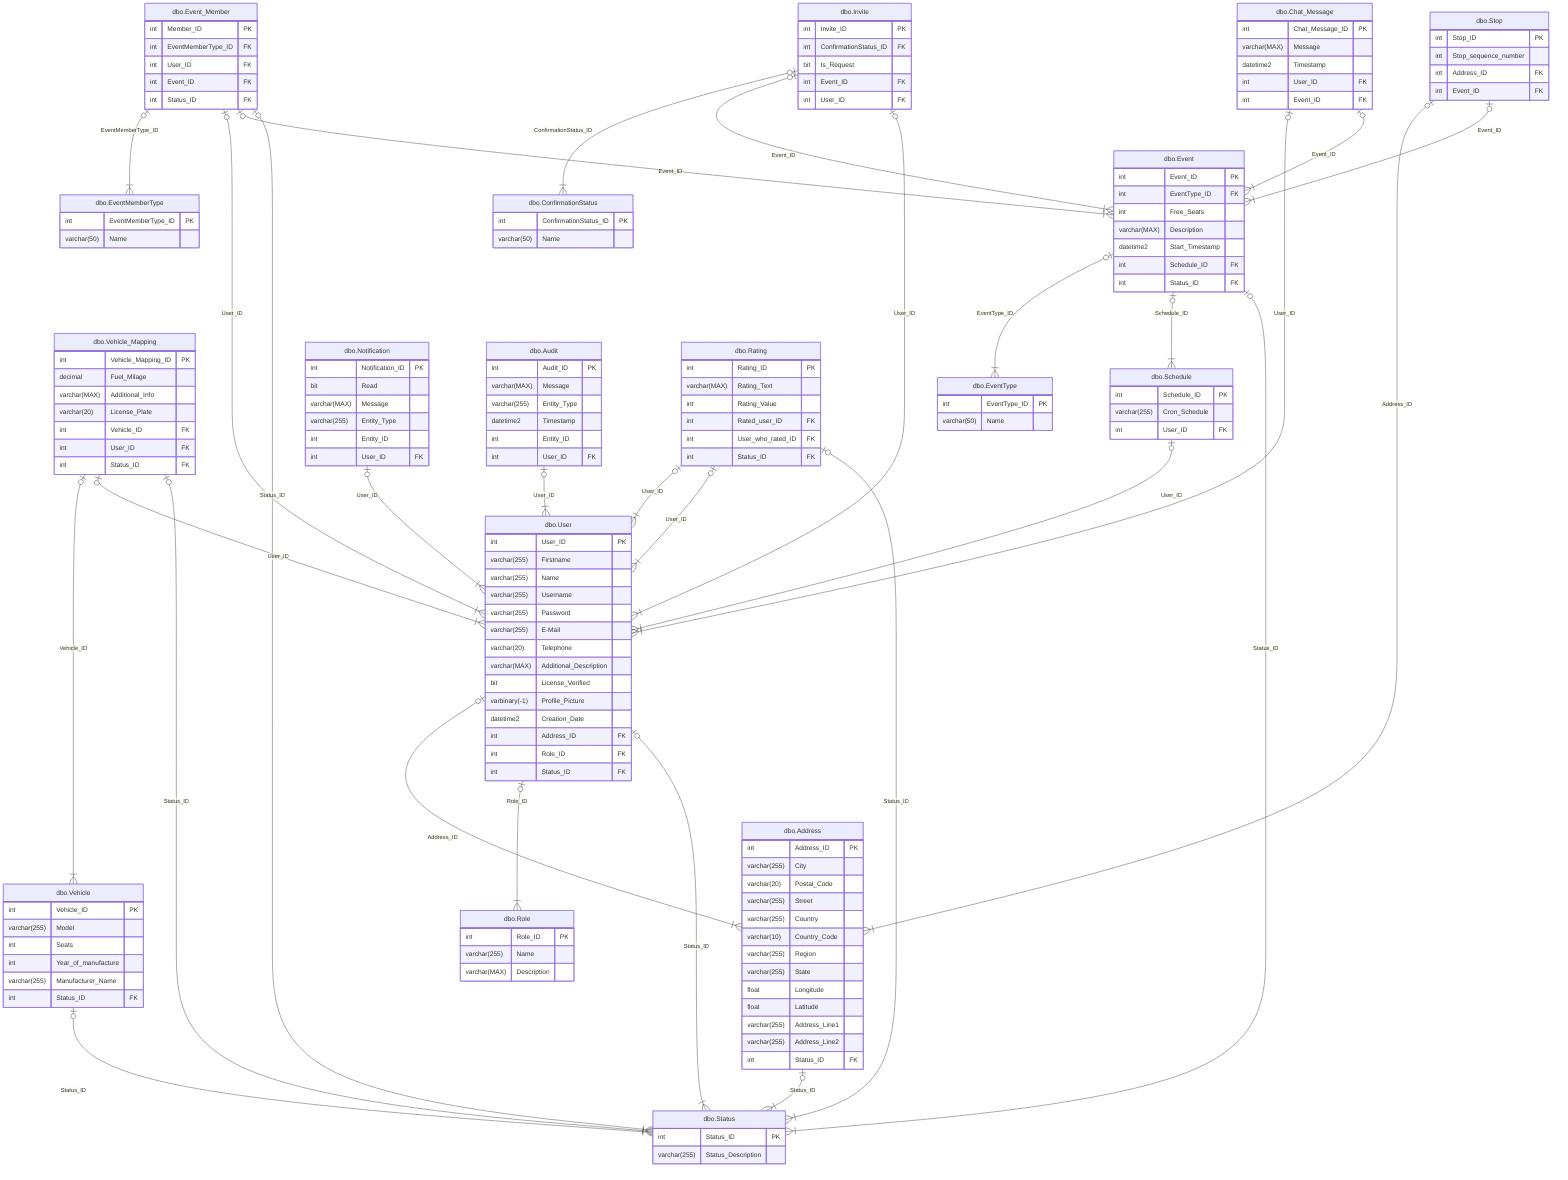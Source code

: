 erDiagram

"dbo.Status" {
    int Status_ID "PK"
          varchar(255) Status_Description ""
}

"dbo.Role" {
    int Role_ID "PK"
          varchar(255) Name ""
          varchar(MAX) Description ""
}

"dbo.Address" {
    int Address_ID "PK"
          varchar(255) City ""
          varchar(20) Postal_Code ""
          varchar(255) Street ""
          varchar(255) Country ""
          varchar(10) Country_Code ""
          varchar(255) Region ""
          varchar(255) State ""
          float Longitude ""
          float Latitude ""
          varchar(255) Address_Line1 ""
          varchar(255) Address_Line2 ""
          int Status_ID "FK"
}

"dbo.User" {
    int User_ID "PK"
          varchar(255) Firstname ""
          varchar(255) Name ""
          varchar(255) Username ""
          varchar(255) Password ""
          varchar(255) E-Mail ""
          varchar(20) Telephone ""
          varchar(MAX) Additional_Description ""
          bit License_Verified ""
          varbinary(-1) Profile_Picture ""
          datetime2 Creation_Date ""
          int Address_ID "FK"
          int Role_ID "FK"
          int Status_ID "FK"

}
"dbo.Vehicle" {
    int Vehicle_ID "PK"
          varchar(255) Model ""
          int Seats ""
          int Year_of_manufacture ""
          varchar(255) Manufacturer_Name ""
          int Status_ID "FK"
}

"dbo.Vehicle_Mapping" {
    int Vehicle_Mapping_ID "PK"
          decimal Fuel_Milage ""
          varchar(MAX) Additional_Info ""
          varchar(20) License_Plate ""
          int Vehicle_ID "FK"
          int User_ID "FK"
          int Status_ID "FK"
}

"dbo.Schedule" {
    int Schedule_ID "PK"
          varchar(255) Cron_Schedule ""
          int User_ID "FK"
}

"dbo.EventType" {
    int EventType_ID "PK"
          varchar(50) Name ""
}

"dbo.Event" {
    int Event_ID "PK"
          int EventType_ID "FK"
          int Free_Seats ""
          varchar(MAX) Description ""
          datetime2 Start_Timestamp ""
          int Schedule_ID "FK"
          int Status_ID "FK"
}

"dbo.EventMemberType" {
    int EventMemberType_ID "PK"
          varchar(50) Name ""
}

"dbo.Event_Member" {
    int Member_ID "PK"
          int EventMemberType_ID "FK"
          int User_ID "FK"
          int Event_ID "FK"
          int Status_ID "FK"
}

"dbo.Chat_Message" {
    int Chat_Message_ID "PK"
          varchar(MAX) Message ""
          datetime2 Timestamp ""
          int User_ID "FK"
          int Event_ID "FK"
}

"dbo.ConfirmationStatus" {
    int ConfirmationStatus_ID "PK"
          varchar(50) Name ""
}

"dbo.Invite" {
    int Invite_ID "PK"
          int ConfirmationStatus_ID "FK"
          bit Is_Request ""
          int Event_ID "FK"
          int User_ID "FK"
}

"dbo.Notification" {
    int Notification_ID "PK"
          bit Read ""
          varchar(MAX) Message ""
          varchar(255) Entity_Type ""
          int Entity_ID ""
          int User_ID "FK"
}

"dbo.Stop" {
    int Stop_ID "PK"
          int Stop_sequence_number ""
          int Address_ID "FK"
          int Event_ID "FK"
}

"dbo.Audit" {
    int Audit_ID "PK"
          varchar(MAX) Message ""
          varchar(255) Entity_Type ""
          datetime2 Timestamp ""
          int Entity_ID ""
          int User_ID "FK"
}

"dbo.Rating" {
    int Rating_ID "PK"
          varchar(MAX) Rating_Text ""
          int Rating_Value ""
          int Rated_user_ID "FK"
          int User_who_rated_ID "FK"
          int Status_ID "FK"
}

"dbo.Address" |o--|{ "dbo.Status": "Status_ID"
"dbo.User" |o--|{ "dbo.Address": "Address_ID"
"dbo.User" |o--|{ "dbo.Role": "Role_ID"
"dbo.User" |o--|{ "dbo.Status": "Status_ID"
"dbo.Vehicle" |o--|{ "dbo.Status": "Status_ID"
"dbo.Vehicle_Mapping" |o--|{ "dbo.Vehicle": "Vehicle_ID"
"dbo.Vehicle_Mapping" |o--|{ "dbo.User": "User_ID"
"dbo.Vehicle_Mapping" |o--|{ "dbo.Status": "Status_ID"
"dbo.Schedule" |o--|{ "dbo.User": "User_ID"
"dbo.Event" |o--|{ "dbo.EventType": "EventType_ID"
"dbo.Event" |o--|{ "dbo.Schedule": "Schedule_ID"
"dbo.Event" |o--|{ "dbo.Status": "Status_ID"
"dbo.Event_Member" |o--|{ "dbo.EventMemberType": "EventMemberType_ID"
"dbo.Event_Member" |o--|{ "dbo.User": "User_ID"
"dbo.Event_Member" |o--|{ "dbo.Event": "Event_ID"
"dbo.Event_Member" |o--|{ "dbo.Status": "Status_ID"
"dbo.Chat_Message" |o--|{ "dbo.User": "User_ID"
"dbo.Chat_Message" |o--|{ "dbo.Event": "Event_ID"
"dbo.Invite" |o--|{ "dbo.ConfirmationStatus": "ConfirmationStatus_ID"
"dbo.Invite" |o--|{ "dbo.Event": "Event_ID"
"dbo.Invite" |o--|{ "dbo.User": "User_ID"
"dbo.Notification" |o--|{ "dbo.User": "User_ID"
"dbo.Stop" |o--|{ "dbo.Address": "Address_ID"
"dbo.Stop" |o--|{ "dbo.Event": "Event_ID"
"dbo.Audit" |o--|{ "dbo.User": "User_ID"
"dbo.Rating" |o--|{ "dbo.User": "User_ID"
"dbo.Rating" |o--|{ "dbo.User": "User_ID"
"dbo.Rating" |o--|{ "dbo.Status": "Status_ID"